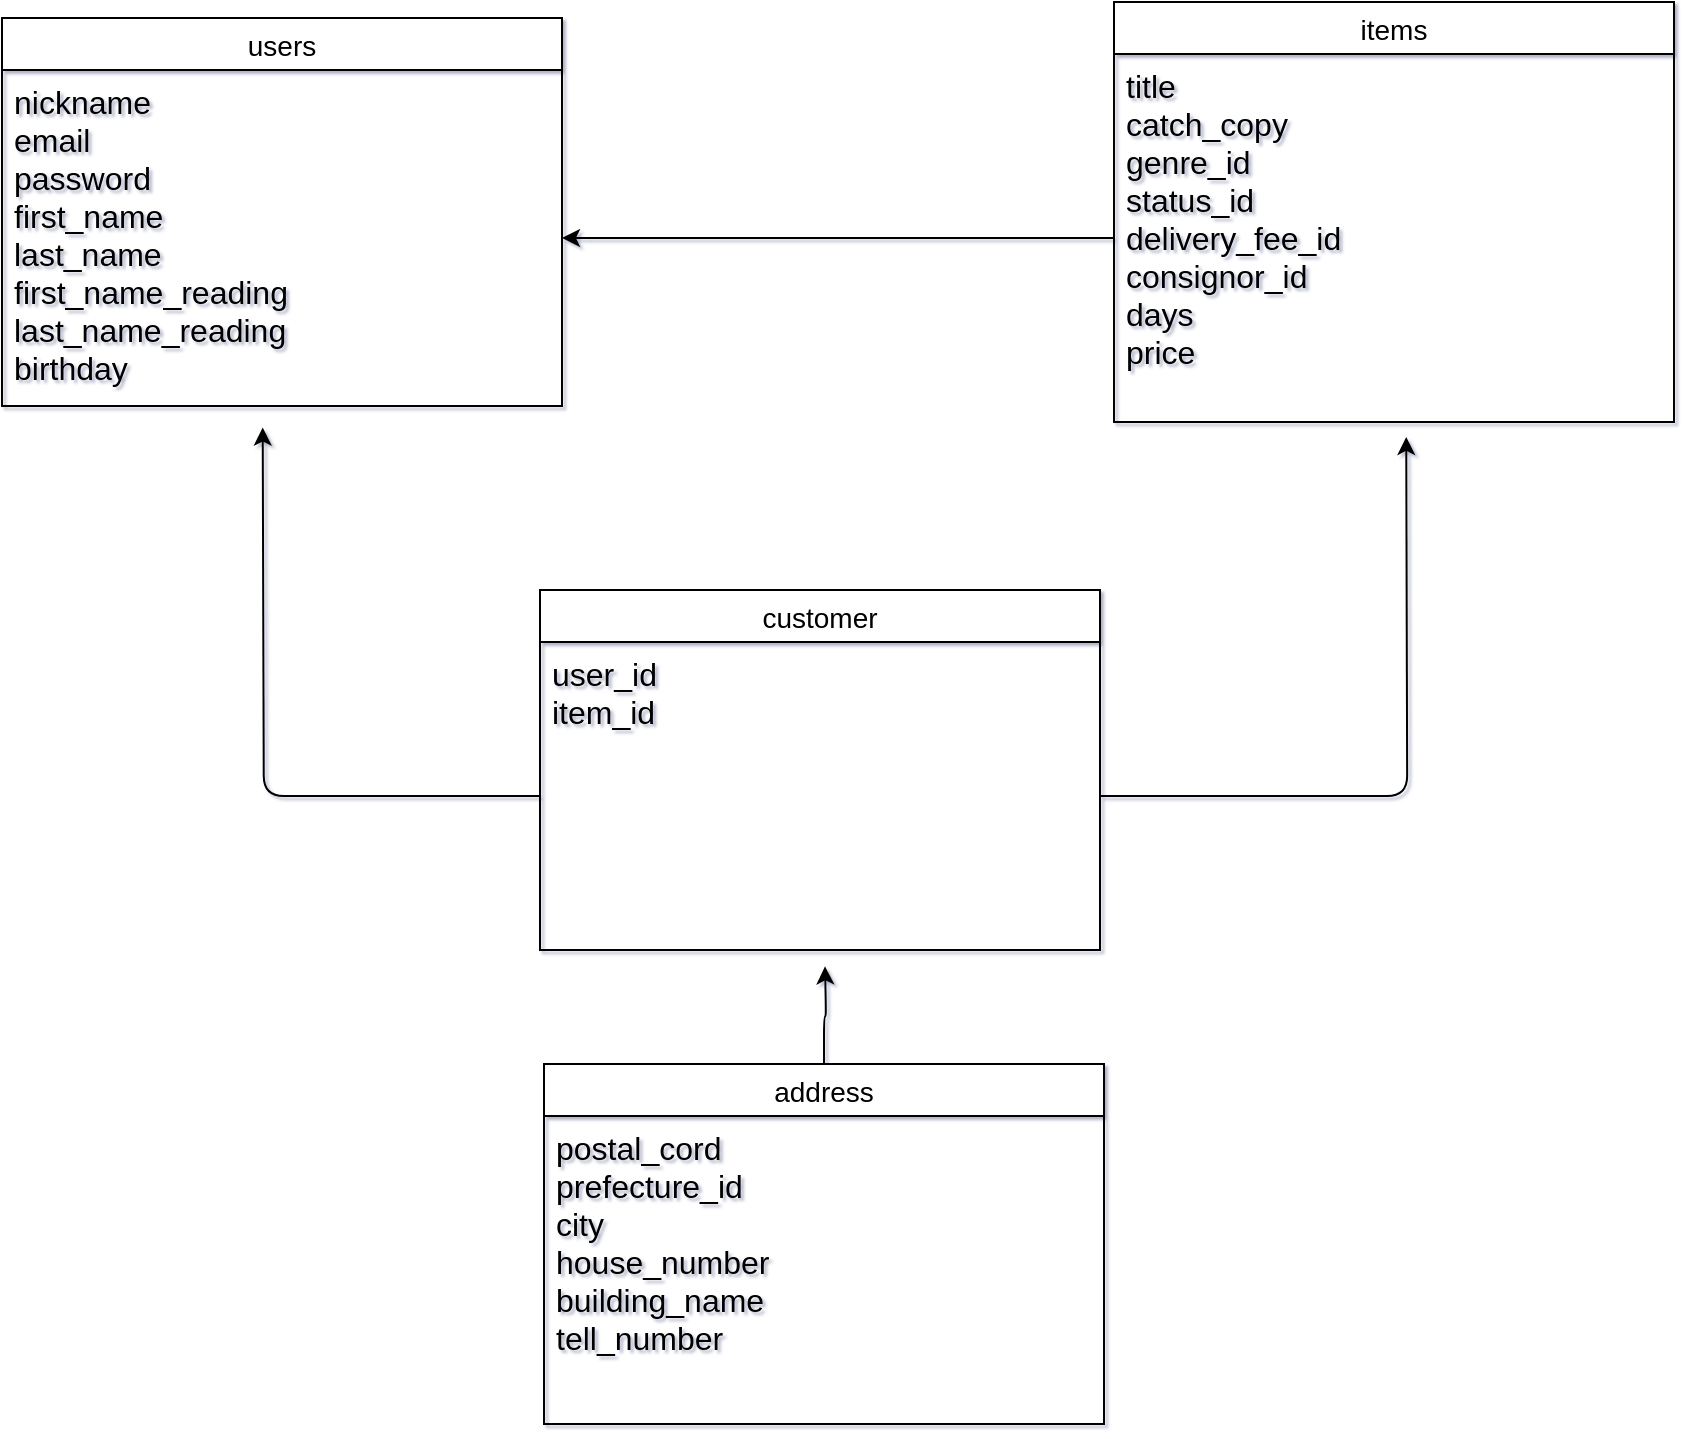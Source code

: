 <mxfile version="13.6.5">
    <diagram id="oxxOGD-38PJepkdVMCxD" name="ページ1">
        <mxGraphModel dx="1056" dy="800" grid="0" gridSize="10" guides="1" tooltips="1" connect="1" arrows="1" fold="1" page="1" pageScale="1" pageWidth="1169" pageHeight="827" math="0" shadow="1">
            <root>
                <mxCell id="0"/>
                <mxCell id="1" parent="0"/>
                <mxCell id="71" style="edgeStyle=orthogonalEdgeStyle;curved=0;rounded=1;sketch=0;orthogonalLoop=1;jettySize=auto;html=1;exitX=0;exitY=0.5;exitDx=0;exitDy=0;entryX=1;entryY=0.5;entryDx=0;entryDy=0;" edge="1" parent="1" source="35" target="19">
                    <mxGeometry relative="1" as="geometry"/>
                </mxCell>
                <mxCell id="18" value="users" style="swimlane;fontStyle=0;childLayout=stackLayout;horizontal=1;startSize=26;horizontalStack=0;resizeParent=1;resizeParentMax=0;resizeLast=0;collapsible=1;marginBottom=0;align=center;fontSize=14;" vertex="1" parent="1">
                    <mxGeometry x="176" y="67" width="280" height="194" as="geometry">
                        <mxRectangle x="120" y="60" width="50" height="26" as="alternateBounds"/>
                    </mxGeometry>
                </mxCell>
                <mxCell id="19" value="nickname&#10;email&#10;password&#10;first_name&#10;last_name&#10;first_name_reading&#10;last_name_reading&#10;birthday" style="text;spacingLeft=4;spacingRight=4;overflow=hidden;rotatable=0;points=[[0,0.5],[1,0.5]];portConstraint=eastwest;fontSize=16;" vertex="1" parent="18">
                    <mxGeometry y="26" width="280" height="168" as="geometry"/>
                </mxCell>
                <mxCell id="34" value="items" style="swimlane;fontStyle=0;childLayout=stackLayout;horizontal=1;startSize=26;horizontalStack=0;resizeParent=1;resizeParentMax=0;resizeLast=0;collapsible=1;marginBottom=0;align=center;fontSize=14;" vertex="1" parent="1">
                    <mxGeometry x="732" y="59" width="280" height="210" as="geometry">
                        <mxRectangle x="120" y="60" width="50" height="26" as="alternateBounds"/>
                    </mxGeometry>
                </mxCell>
                <mxCell id="35" value="title&#10;catch_copy&#10;genre_id&#10;status_id&#10;delivery_fee_id&#10;consignor_id&#10;days&#10;price" style="text;spacingLeft=4;spacingRight=4;overflow=hidden;rotatable=0;points=[[0,0.5],[1,0.5]];portConstraint=eastwest;fontSize=16;" vertex="1" parent="34">
                    <mxGeometry y="26" width="280" height="184" as="geometry"/>
                </mxCell>
                <mxCell id="77" style="edgeStyle=orthogonalEdgeStyle;curved=0;rounded=1;sketch=0;orthogonalLoop=1;jettySize=auto;html=1;exitX=0.5;exitY=0;exitDx=0;exitDy=0;" edge="1" parent="1" source="46">
                    <mxGeometry relative="1" as="geometry">
                        <mxPoint x="587.529" y="541.176" as="targetPoint"/>
                    </mxGeometry>
                </mxCell>
                <mxCell id="46" value="address" style="swimlane;fontStyle=0;childLayout=stackLayout;horizontal=1;startSize=26;horizontalStack=0;resizeParent=1;resizeParentMax=0;resizeLast=0;collapsible=1;marginBottom=0;align=center;fontSize=14;" vertex="1" parent="1">
                    <mxGeometry x="447" y="590" width="280" height="180" as="geometry">
                        <mxRectangle x="120" y="60" width="50" height="26" as="alternateBounds"/>
                    </mxGeometry>
                </mxCell>
                <mxCell id="47" value="postal_cord&#10;prefecture_id&#10;city&#10;house_number&#10;building_name&#10;tell_number&#10;" style="text;spacingLeft=4;spacingRight=4;overflow=hidden;rotatable=0;points=[[0,0.5],[1,0.5]];portConstraint=eastwest;fontSize=16;" vertex="1" parent="46">
                    <mxGeometry y="26" width="280" height="154" as="geometry"/>
                </mxCell>
                <mxCell id="68" value="customer" style="swimlane;fontStyle=0;childLayout=stackLayout;horizontal=1;startSize=26;horizontalStack=0;resizeParent=1;resizeParentMax=0;resizeLast=0;collapsible=1;marginBottom=0;align=center;fontSize=14;" vertex="1" parent="1">
                    <mxGeometry x="445" y="353" width="280" height="180" as="geometry">
                        <mxRectangle x="120" y="60" width="50" height="26" as="alternateBounds"/>
                    </mxGeometry>
                </mxCell>
                <mxCell id="69" value="user_id&#10;item_id" style="text;spacingLeft=4;spacingRight=4;overflow=hidden;rotatable=0;points=[[0,0.5],[1,0.5]];portConstraint=eastwest;fontSize=16;" vertex="1" parent="68">
                    <mxGeometry y="26" width="280" height="154" as="geometry"/>
                </mxCell>
                <mxCell id="74" style="edgeStyle=orthogonalEdgeStyle;curved=0;rounded=1;sketch=0;orthogonalLoop=1;jettySize=auto;html=1;exitX=1;exitY=0.5;exitDx=0;exitDy=0;" edge="1" parent="1" source="69">
                    <mxGeometry relative="1" as="geometry">
                        <mxPoint x="878.118" y="276.471" as="targetPoint"/>
                    </mxGeometry>
                </mxCell>
                <mxCell id="75" style="edgeStyle=orthogonalEdgeStyle;curved=0;rounded=1;sketch=0;orthogonalLoop=1;jettySize=auto;html=1;exitX=0;exitY=0.5;exitDx=0;exitDy=0;" edge="1" parent="1" source="69">
                    <mxGeometry relative="1" as="geometry">
                        <mxPoint x="306.353" y="271.765" as="targetPoint"/>
                    </mxGeometry>
                </mxCell>
            </root>
        </mxGraphModel>
    </diagram>
</mxfile>